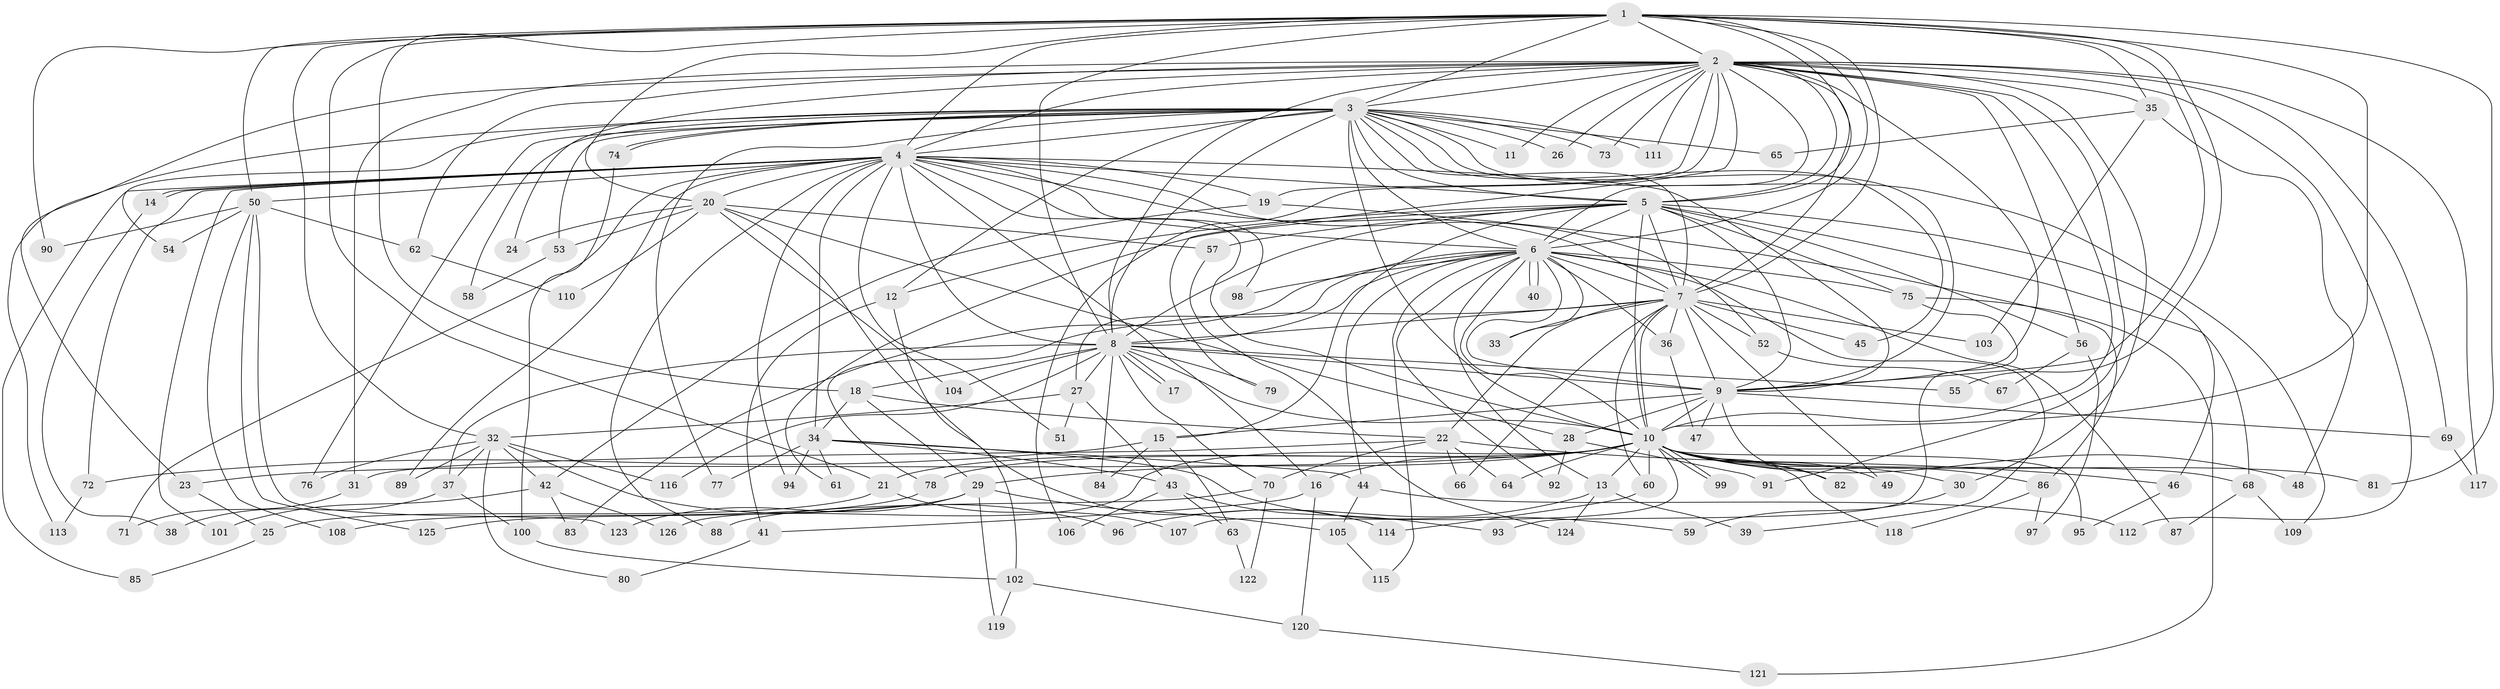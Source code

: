 // coarse degree distribution, {30: 0.011363636363636364, 21: 0.011363636363636364, 17: 0.011363636363636364, 31: 0.011363636363636364, 1: 0.07954545454545454, 2: 0.5, 4: 0.125, 3: 0.13636363636363635, 6: 0.022727272727272728, 16: 0.011363636363636364, 5: 0.03409090909090909, 7: 0.022727272727272728, 8: 0.011363636363636364, 11: 0.011363636363636364}
// Generated by graph-tools (version 1.1) at 2025/47/03/04/25 21:47:31]
// undirected, 126 vertices, 277 edges
graph export_dot {
graph [start="1"]
  node [color=gray90,style=filled];
  1;
  2;
  3;
  4;
  5;
  6;
  7;
  8;
  9;
  10;
  11;
  12;
  13;
  14;
  15;
  16;
  17;
  18;
  19;
  20;
  21;
  22;
  23;
  24;
  25;
  26;
  27;
  28;
  29;
  30;
  31;
  32;
  33;
  34;
  35;
  36;
  37;
  38;
  39;
  40;
  41;
  42;
  43;
  44;
  45;
  46;
  47;
  48;
  49;
  50;
  51;
  52;
  53;
  54;
  55;
  56;
  57;
  58;
  59;
  60;
  61;
  62;
  63;
  64;
  65;
  66;
  67;
  68;
  69;
  70;
  71;
  72;
  73;
  74;
  75;
  76;
  77;
  78;
  79;
  80;
  81;
  82;
  83;
  84;
  85;
  86;
  87;
  88;
  89;
  90;
  91;
  92;
  93;
  94;
  95;
  96;
  97;
  98;
  99;
  100;
  101;
  102;
  103;
  104;
  105;
  106;
  107;
  108;
  109;
  110;
  111;
  112;
  113;
  114;
  115;
  116;
  117;
  118;
  119;
  120;
  121;
  122;
  123;
  124;
  125;
  126;
  1 -- 2;
  1 -- 3;
  1 -- 4;
  1 -- 5;
  1 -- 6;
  1 -- 7;
  1 -- 8;
  1 -- 9;
  1 -- 10;
  1 -- 18;
  1 -- 20;
  1 -- 21;
  1 -- 32;
  1 -- 35;
  1 -- 50;
  1 -- 55;
  1 -- 81;
  1 -- 90;
  2 -- 3;
  2 -- 4;
  2 -- 5;
  2 -- 6;
  2 -- 7;
  2 -- 8;
  2 -- 9;
  2 -- 10;
  2 -- 11;
  2 -- 19;
  2 -- 23;
  2 -- 24;
  2 -- 26;
  2 -- 30;
  2 -- 31;
  2 -- 35;
  2 -- 56;
  2 -- 62;
  2 -- 69;
  2 -- 73;
  2 -- 79;
  2 -- 91;
  2 -- 106;
  2 -- 111;
  2 -- 112;
  2 -- 117;
  3 -- 4;
  3 -- 5;
  3 -- 6;
  3 -- 7;
  3 -- 8;
  3 -- 9;
  3 -- 10;
  3 -- 11;
  3 -- 12;
  3 -- 26;
  3 -- 45;
  3 -- 53;
  3 -- 54;
  3 -- 58;
  3 -- 65;
  3 -- 73;
  3 -- 74;
  3 -- 74;
  3 -- 76;
  3 -- 77;
  3 -- 109;
  3 -- 111;
  3 -- 113;
  4 -- 5;
  4 -- 6;
  4 -- 7;
  4 -- 8;
  4 -- 9;
  4 -- 10;
  4 -- 14;
  4 -- 14;
  4 -- 16;
  4 -- 19;
  4 -- 20;
  4 -- 34;
  4 -- 50;
  4 -- 51;
  4 -- 52;
  4 -- 71;
  4 -- 72;
  4 -- 85;
  4 -- 88;
  4 -- 89;
  4 -- 94;
  4 -- 98;
  4 -- 101;
  5 -- 6;
  5 -- 7;
  5 -- 8;
  5 -- 9;
  5 -- 10;
  5 -- 12;
  5 -- 15;
  5 -- 46;
  5 -- 56;
  5 -- 57;
  5 -- 61;
  5 -- 68;
  5 -- 75;
  6 -- 7;
  6 -- 8;
  6 -- 9;
  6 -- 10;
  6 -- 13;
  6 -- 27;
  6 -- 33;
  6 -- 36;
  6 -- 39;
  6 -- 40;
  6 -- 40;
  6 -- 44;
  6 -- 75;
  6 -- 83;
  6 -- 87;
  6 -- 92;
  6 -- 98;
  6 -- 115;
  7 -- 8;
  7 -- 9;
  7 -- 10;
  7 -- 22;
  7 -- 33;
  7 -- 36;
  7 -- 45;
  7 -- 49;
  7 -- 52;
  7 -- 60;
  7 -- 66;
  7 -- 78;
  7 -- 103;
  8 -- 9;
  8 -- 10;
  8 -- 17;
  8 -- 17;
  8 -- 18;
  8 -- 27;
  8 -- 37;
  8 -- 55;
  8 -- 70;
  8 -- 79;
  8 -- 84;
  8 -- 104;
  8 -- 116;
  9 -- 10;
  9 -- 15;
  9 -- 28;
  9 -- 47;
  9 -- 69;
  9 -- 82;
  10 -- 13;
  10 -- 16;
  10 -- 21;
  10 -- 23;
  10 -- 29;
  10 -- 30;
  10 -- 48;
  10 -- 49;
  10 -- 60;
  10 -- 64;
  10 -- 68;
  10 -- 78;
  10 -- 81;
  10 -- 82;
  10 -- 86;
  10 -- 95;
  10 -- 99;
  10 -- 99;
  10 -- 107;
  10 -- 118;
  10 -- 126;
  12 -- 41;
  12 -- 102;
  13 -- 39;
  13 -- 96;
  13 -- 124;
  14 -- 38;
  15 -- 63;
  15 -- 72;
  15 -- 84;
  16 -- 41;
  16 -- 120;
  18 -- 22;
  18 -- 29;
  18 -- 34;
  19 -- 42;
  19 -- 86;
  20 -- 24;
  20 -- 28;
  20 -- 53;
  20 -- 57;
  20 -- 104;
  20 -- 110;
  20 -- 114;
  21 -- 25;
  21 -- 107;
  22 -- 31;
  22 -- 46;
  22 -- 64;
  22 -- 66;
  22 -- 70;
  23 -- 25;
  25 -- 85;
  27 -- 32;
  27 -- 43;
  27 -- 51;
  28 -- 91;
  28 -- 92;
  29 -- 105;
  29 -- 119;
  29 -- 123;
  29 -- 125;
  30 -- 59;
  31 -- 71;
  32 -- 37;
  32 -- 42;
  32 -- 76;
  32 -- 80;
  32 -- 89;
  32 -- 96;
  32 -- 116;
  34 -- 43;
  34 -- 44;
  34 -- 59;
  34 -- 61;
  34 -- 77;
  34 -- 94;
  35 -- 48;
  35 -- 65;
  35 -- 103;
  36 -- 47;
  37 -- 38;
  37 -- 100;
  41 -- 80;
  42 -- 83;
  42 -- 101;
  42 -- 126;
  43 -- 63;
  43 -- 93;
  43 -- 106;
  44 -- 105;
  44 -- 112;
  46 -- 95;
  50 -- 54;
  50 -- 62;
  50 -- 90;
  50 -- 108;
  50 -- 123;
  50 -- 125;
  52 -- 67;
  53 -- 58;
  56 -- 67;
  56 -- 97;
  57 -- 124;
  60 -- 114;
  62 -- 110;
  63 -- 122;
  68 -- 87;
  68 -- 109;
  69 -- 117;
  70 -- 88;
  70 -- 122;
  72 -- 113;
  74 -- 100;
  75 -- 93;
  75 -- 121;
  78 -- 108;
  86 -- 97;
  86 -- 118;
  100 -- 102;
  102 -- 119;
  102 -- 120;
  105 -- 115;
  120 -- 121;
}
